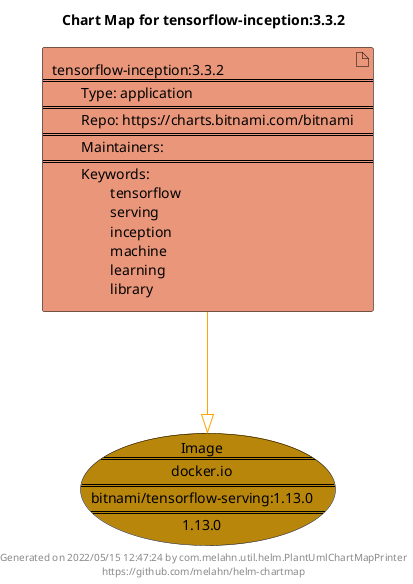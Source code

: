 @startuml
skinparam linetype ortho
skinparam backgroundColor white
skinparam usecaseBorderColor black
skinparam usecaseArrowColor LightSlateGray
skinparam artifactBorderColor black
skinparam artifactArrowColor LightSlateGray

title Chart Map for tensorflow-inception:3.3.2

'There is one referenced Helm Chart
artifact "tensorflow-inception:3.3.2\n====\n\tType: application\n====\n\tRepo: https://charts.bitnami.com/bitnami\n====\n\tMaintainers: \n====\n\tKeywords: \n\t\ttensorflow\n\t\tserving\n\t\tinception\n\t\tmachine\n\t\tlearning\n\t\tlibrary" as tensorflow_inception_3_3_2 #DarkSalmon

'There is one referenced Docker Image
usecase "Image\n====\ndocker.io\n====\nbitnami/tensorflow-serving:1.13.0\n====\n1.13.0" as docker_io_bitnami_tensorflow_serving_1_13_0 #DarkGoldenRod

'Chart Dependencies
tensorflow_inception_3_3_2--[#orange]-|>docker_io_bitnami_tensorflow_serving_1_13_0

center footer Generated on 2022/05/15 12:47:24 by com.melahn.util.helm.PlantUmlChartMapPrinter\nhttps://github.com/melahn/helm-chartmap
@enduml
